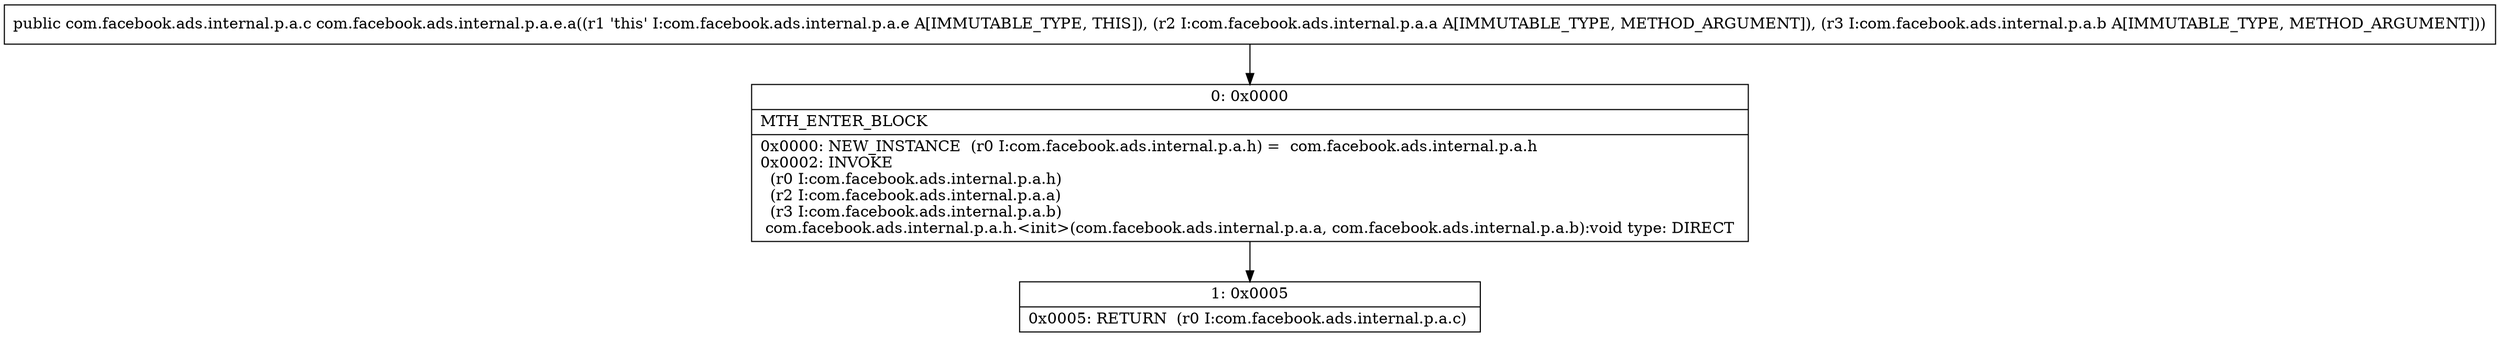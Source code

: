 digraph "CFG forcom.facebook.ads.internal.p.a.e.a(Lcom\/facebook\/ads\/internal\/p\/a\/a;Lcom\/facebook\/ads\/internal\/p\/a\/b;)Lcom\/facebook\/ads\/internal\/p\/a\/c;" {
Node_0 [shape=record,label="{0\:\ 0x0000|MTH_ENTER_BLOCK\l|0x0000: NEW_INSTANCE  (r0 I:com.facebook.ads.internal.p.a.h) =  com.facebook.ads.internal.p.a.h \l0x0002: INVOKE  \l  (r0 I:com.facebook.ads.internal.p.a.h)\l  (r2 I:com.facebook.ads.internal.p.a.a)\l  (r3 I:com.facebook.ads.internal.p.a.b)\l com.facebook.ads.internal.p.a.h.\<init\>(com.facebook.ads.internal.p.a.a, com.facebook.ads.internal.p.a.b):void type: DIRECT \l}"];
Node_1 [shape=record,label="{1\:\ 0x0005|0x0005: RETURN  (r0 I:com.facebook.ads.internal.p.a.c) \l}"];
MethodNode[shape=record,label="{public com.facebook.ads.internal.p.a.c com.facebook.ads.internal.p.a.e.a((r1 'this' I:com.facebook.ads.internal.p.a.e A[IMMUTABLE_TYPE, THIS]), (r2 I:com.facebook.ads.internal.p.a.a A[IMMUTABLE_TYPE, METHOD_ARGUMENT]), (r3 I:com.facebook.ads.internal.p.a.b A[IMMUTABLE_TYPE, METHOD_ARGUMENT])) }"];
MethodNode -> Node_0;
Node_0 -> Node_1;
}

